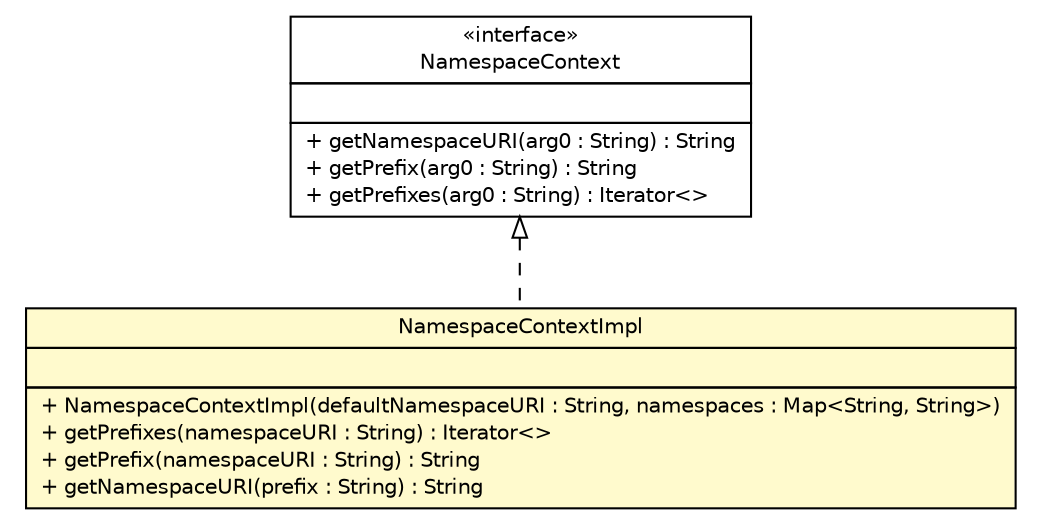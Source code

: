 #!/usr/local/bin/dot
#
# Class diagram 
# Generated by UMLGraph version R5_6 (http://www.umlgraph.org/)
#

digraph G {
	edge [fontname="Helvetica",fontsize=10,labelfontname="Helvetica",labelfontsize=10];
	node [fontname="Helvetica",fontsize=10,shape=plaintext];
	nodesep=0.25;
	ranksep=0.5;
	// sorcer.installer.NamespaceContextImpl
	c302342 [label=<<table title="sorcer.installer.NamespaceContextImpl" border="0" cellborder="1" cellspacing="0" cellpadding="2" port="p" bgcolor="lemonChiffon" href="./NamespaceContextImpl.html">
		<tr><td><table border="0" cellspacing="0" cellpadding="1">
<tr><td align="center" balign="center"> NamespaceContextImpl </td></tr>
		</table></td></tr>
		<tr><td><table border="0" cellspacing="0" cellpadding="1">
<tr><td align="left" balign="left">  </td></tr>
		</table></td></tr>
		<tr><td><table border="0" cellspacing="0" cellpadding="1">
<tr><td align="left" balign="left"> + NamespaceContextImpl(defaultNamespaceURI : String, namespaces : Map&lt;String, String&gt;) </td></tr>
<tr><td align="left" balign="left"> + getPrefixes(namespaceURI : String) : Iterator&lt;&gt; </td></tr>
<tr><td align="left" balign="left"> + getPrefix(namespaceURI : String) : String </td></tr>
<tr><td align="left" balign="left"> + getNamespaceURI(prefix : String) : String </td></tr>
		</table></td></tr>
		</table>>, URL="./NamespaceContextImpl.html", fontname="Helvetica", fontcolor="black", fontsize=10.0];
	//sorcer.installer.NamespaceContextImpl implements javax.xml.namespace.NamespaceContext
	c302404:p -> c302342:p [dir=back,arrowtail=empty,style=dashed];
	// javax.xml.namespace.NamespaceContext
	c302404 [label=<<table title="javax.xml.namespace.NamespaceContext" border="0" cellborder="1" cellspacing="0" cellpadding="2" port="p" href="http://docs.oracle.com/javase/7/docs/api/javax/xml/namespace/NamespaceContext.html">
		<tr><td><table border="0" cellspacing="0" cellpadding="1">
<tr><td align="center" balign="center"> &#171;interface&#187; </td></tr>
<tr><td align="center" balign="center"> NamespaceContext </td></tr>
		</table></td></tr>
		<tr><td><table border="0" cellspacing="0" cellpadding="1">
<tr><td align="left" balign="left">  </td></tr>
		</table></td></tr>
		<tr><td><table border="0" cellspacing="0" cellpadding="1">
<tr><td align="left" balign="left"> + getNamespaceURI(arg0 : String) : String </td></tr>
<tr><td align="left" balign="left"> + getPrefix(arg0 : String) : String </td></tr>
<tr><td align="left" balign="left"> + getPrefixes(arg0 : String) : Iterator&lt;&gt; </td></tr>
		</table></td></tr>
		</table>>, URL="http://docs.oracle.com/javase/7/docs/api/javax/xml/namespace/NamespaceContext.html", fontname="Helvetica", fontcolor="black", fontsize=10.0];
}

